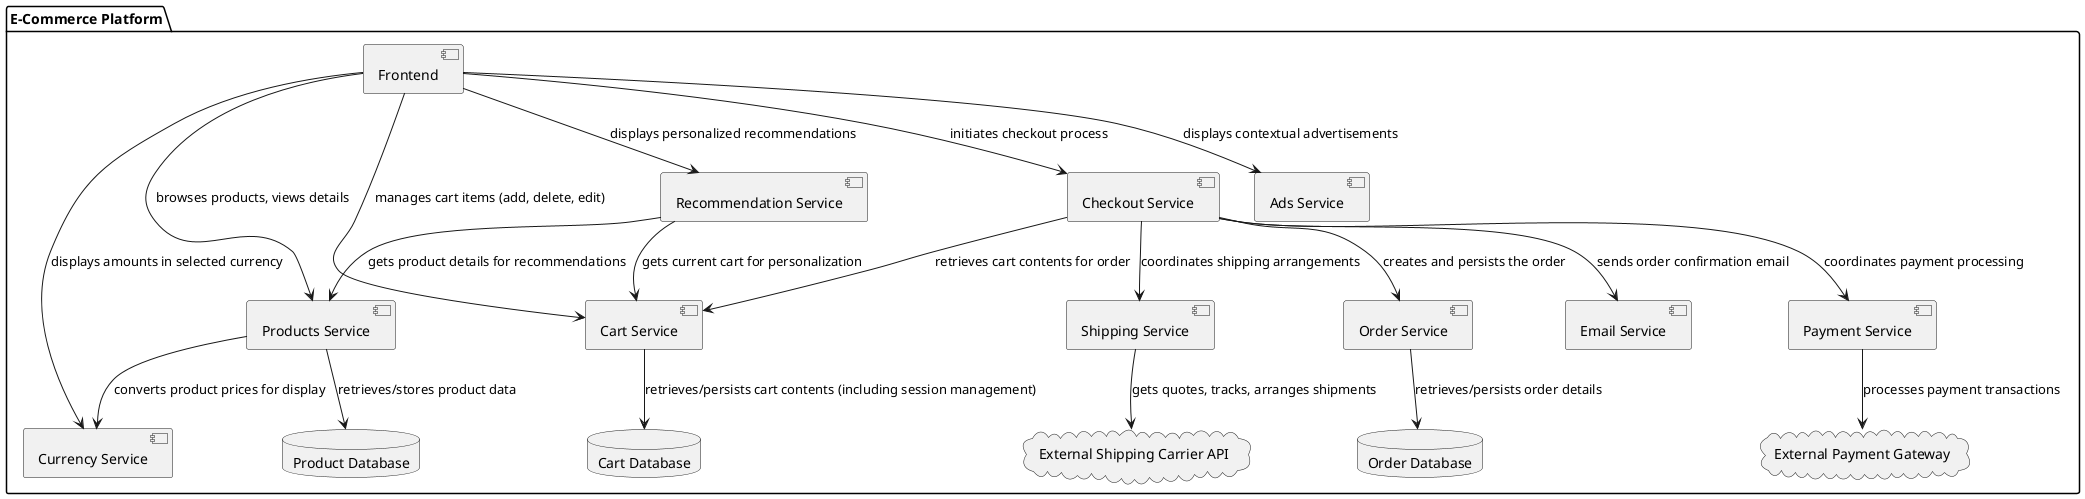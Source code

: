 @startuml
package "E-Commerce Platform" {

    [Frontend] as Frontend
    [Products Service] as ProductService
    [Cart Service] as CartService
    [Checkout Service] as CheckoutService
    [Order Service] as OrderService
    [Payment Service] as PaymentService
    [Shipping Service] as ShippingService
    [Currency Service] as CurrencyService
    [Recommendation Service] as RecommendationService
    [Ads Service] as AdsService
    [Email Service] as EmailService

    database "Product Database" as ProductDB
    database "Cart Database" as CartDB
    database "Order Database" as OrderDB

    cloud "External Payment Gateway" as ExternalPaymentGateway
    cloud "External Shipping Carrier API" as ExternalShippingAPI

    ' Frontend interactions with core services and display services
    Frontend --> ProductService : browses products, views details
    Frontend --> CartService : manages cart items (add, delete, edit)
    Frontend --> CheckoutService : initiates checkout process
    Frontend --> RecommendationService : displays personalized recommendations
    Frontend --> AdsService : displays contextual advertisements
    Frontend --> CurrencyService : displays amounts in selected currency

    ' Product Service interactions
    ProductService --> ProductDB : retrieves/stores product data
    ProductService --> CurrencyService : converts product prices for display

    ' Cart Service interactions
    CartService --> CartDB : retrieves/persists cart contents (including session management)

    ' Checkout Service orchestration of order fulfillment
    CheckoutService --> CartService : retrieves cart contents for order
    CheckoutService --> OrderService : creates and persists the order
    CheckoutService --> PaymentService : coordinates payment processing
    CheckoutService --> ShippingService : coordinates shipping arrangements
    CheckoutService --> EmailService : sends order confirmation email

    ' Order Service interactions
    OrderService --> OrderDB : retrieves/persists order details

    ' Payment Service interactions with external gateway
    PaymentService --> ExternalPaymentGateway : processes payment transactions

    ' Shipping Service interactions with external API
    ShippingService --> ExternalShippingAPI : gets quotes, tracks, arranges shipments

    ' Recommendation Service interactions for personalized recommendations
    RecommendationService --> CartService : gets current cart for personalization
    RecommendationService --> ProductService : gets product details for recommendations

    ' Ads Service (primarily provides content to Frontend)
    ' AdsService could optionally interact with ProductService or other data sources for context
    ' (No explicit connection needed if it's self-contained or data flow is implicit)

    ' Currency Service (could be an external API or internal service with external data source)
    ' It serves other services for real-time conversion.
}
@enduml
